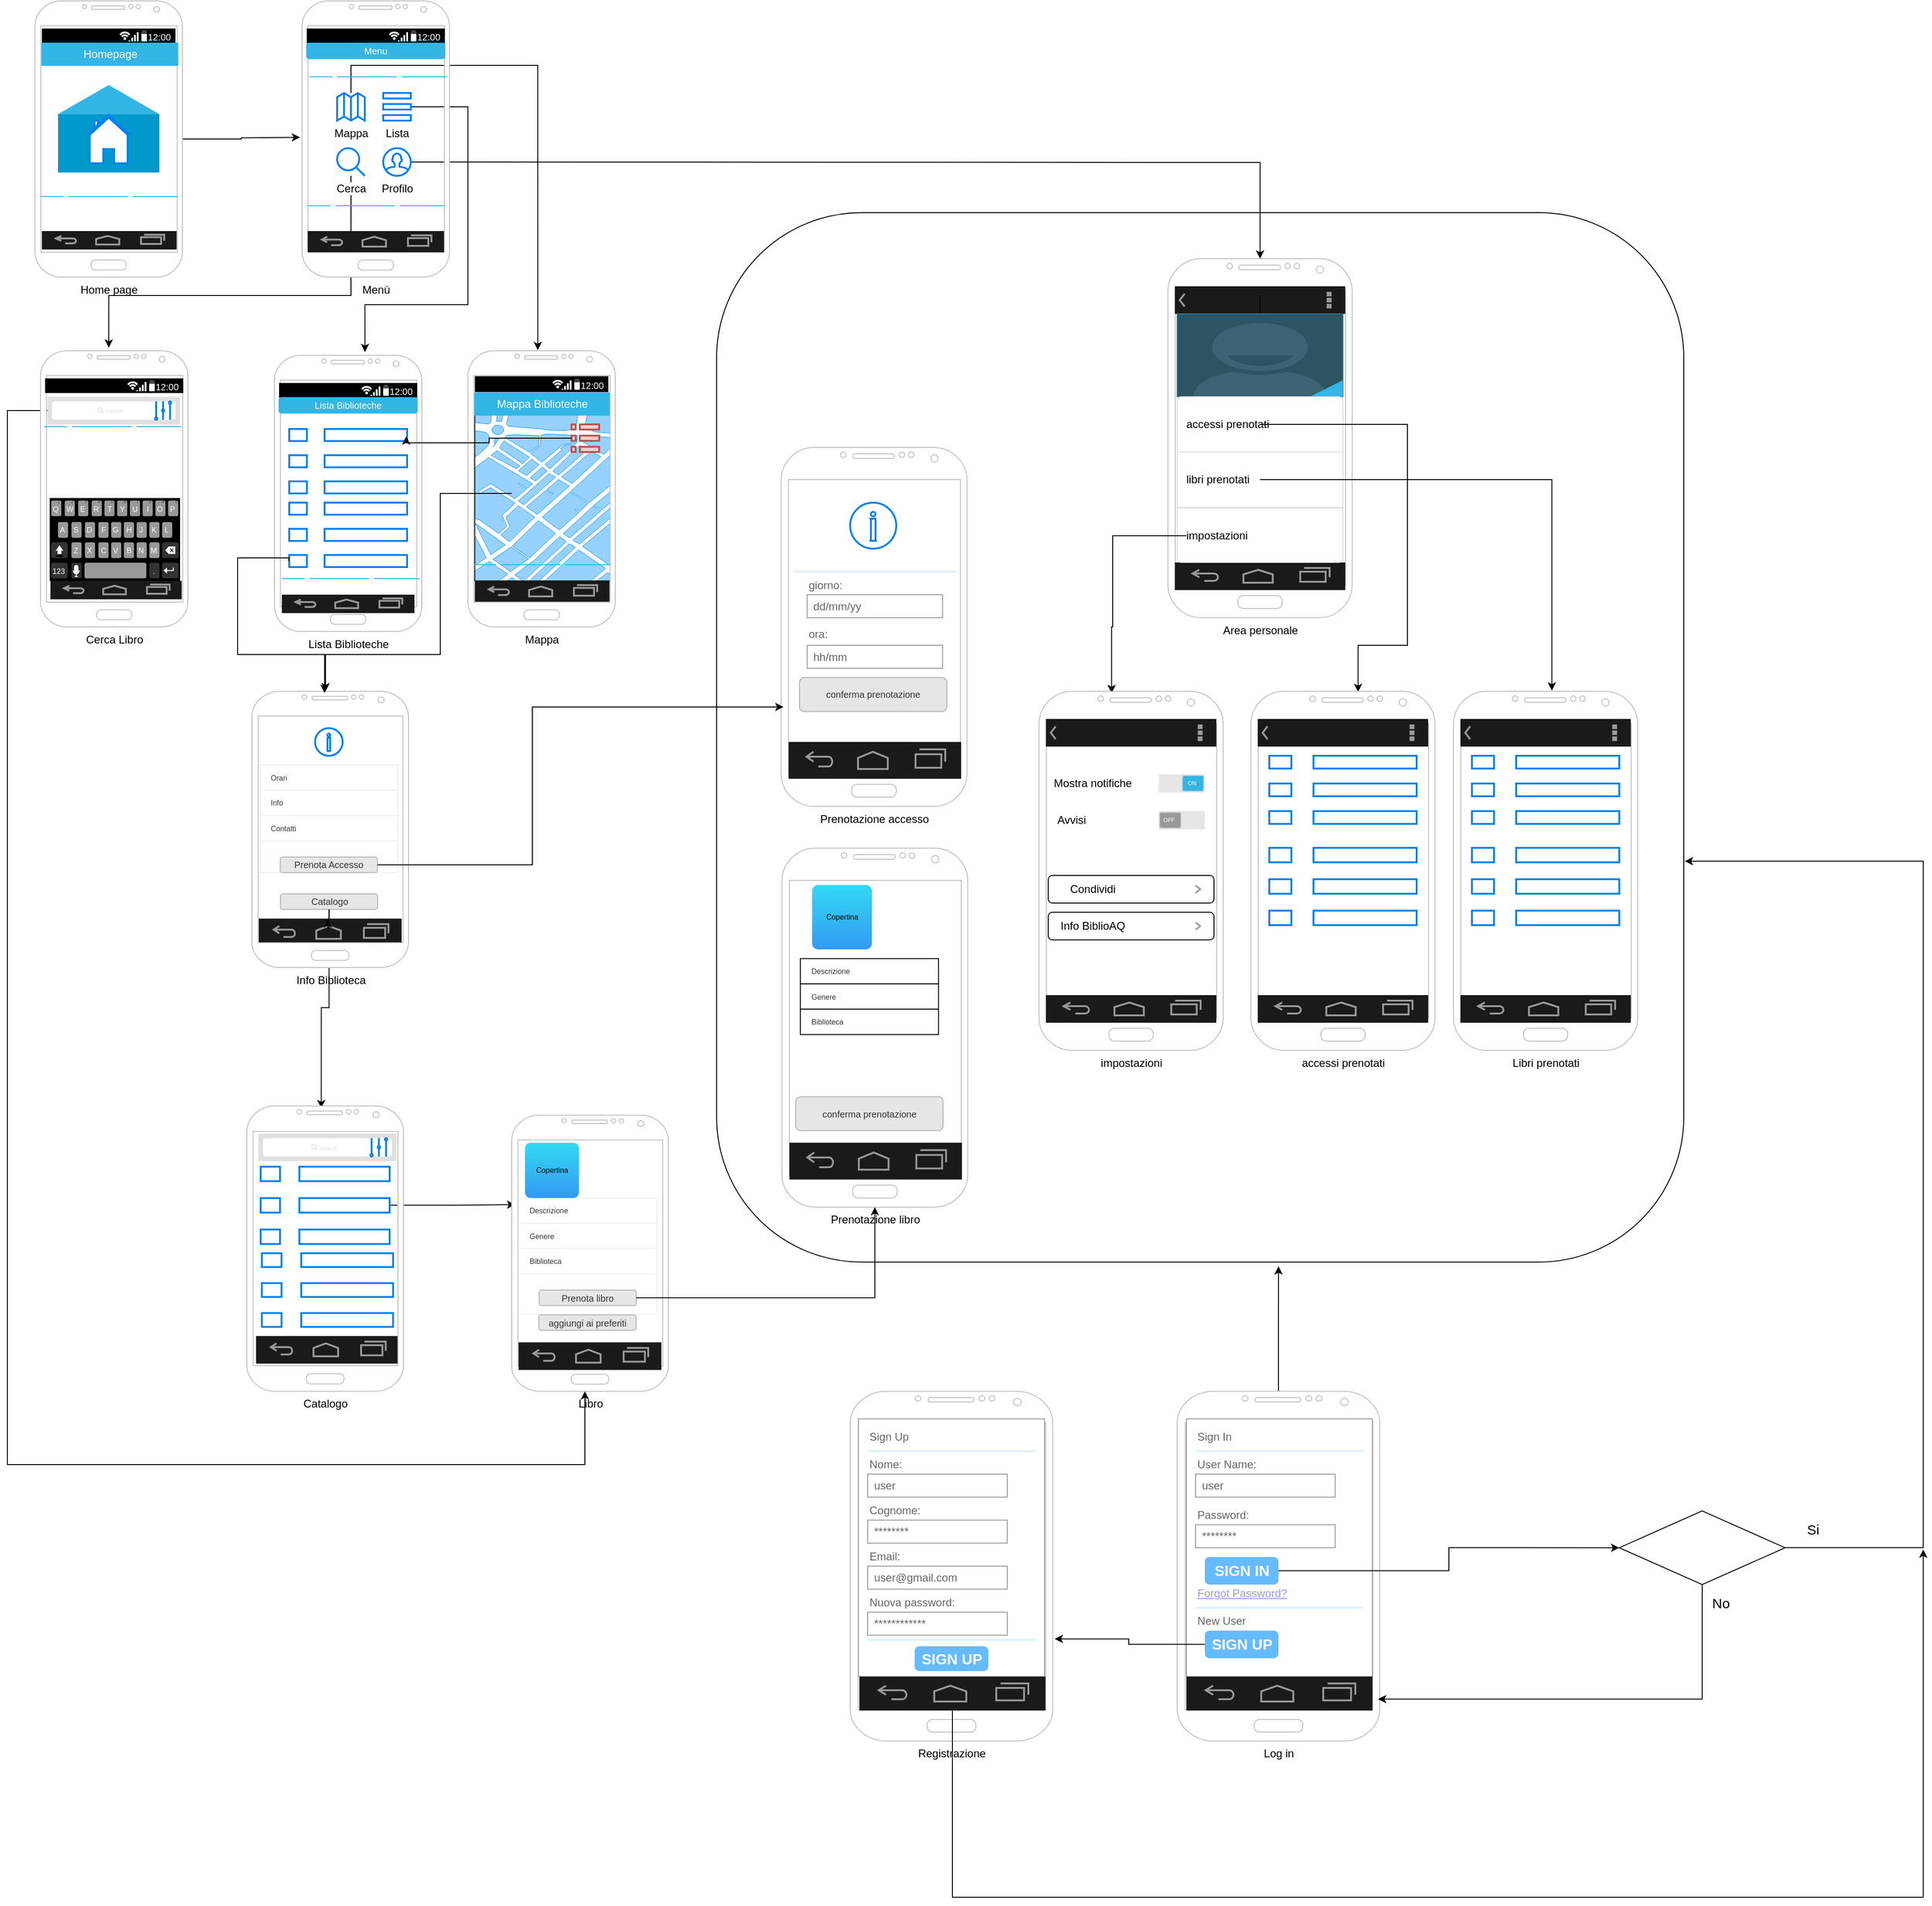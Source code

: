 <mxfile version="14.4.3" type="device"><diagram id="ijI4AhjlAo1xpwLJcFQk" name="Page-1"><mxGraphModel dx="2234" dy="1420" grid="1" gridSize="10" guides="1" tooltips="1" connect="1" arrows="1" fold="1" page="1" pageScale="1" pageWidth="827" pageHeight="1169" math="0" shadow="0"><root><mxCell id="0"/><mxCell id="1" parent="0"/><mxCell id="q-O5Uc_T0lp0ECGWSvru-438" value="Ar" style="whiteSpace=wrap;html=1;rounded=1;" parent="1" vertex="1"><mxGeometry x="840" y="400" width="1050" height="1140" as="geometry"/></mxCell><mxCell id="q-O5Uc_T0lp0ECGWSvru-278" style="edgeStyle=orthogonalEdgeStyle;rounded=0;orthogonalLoop=1;jettySize=auto;html=1;entryX=-0.014;entryY=0.494;entryDx=0;entryDy=0;entryPerimeter=0;" parent="1" source="q-O5Uc_T0lp0ECGWSvru-118" edge="1"><mxGeometry relative="1" as="geometry"><mxPoint x="387.76" y="318.2" as="targetPoint"/></mxGeometry></mxCell><mxCell id="q-O5Uc_T0lp0ECGWSvru-118" value="Home page" style="verticalLabelPosition=bottom;verticalAlign=top;html=1;shadow=0;dashed=0;strokeWidth=1;shape=mxgraph.android.phone2;strokeColor=#c0c0c0;" parent="1" vertex="1"><mxGeometry x="100" y="170" width="160" height="300" as="geometry"/></mxCell><mxCell id="q-O5Uc_T0lp0ECGWSvru-119" value="" style="strokeWidth=1;html=1;shadow=0;dashed=0;shape=mxgraph.android.statusBar;align=center;fillColor=#000000;strokeColor=#ffffff;fontColor=#ffffff;fontSize=10;" parent="1" vertex="1"><mxGeometry x="107.5" y="200" width="145" height="15.83" as="geometry"/></mxCell><mxCell id="q-O5Uc_T0lp0ECGWSvru-120" value="&lt;font style=&quot;font-size: 12px&quot;&gt;Homepage&lt;/font&gt;" style="whiteSpace=wrap;html=1;shadow=0;dashed=0;fontSize=10;align=center;fillColor=#33b5e5;strokeColor=#33B5E5;fontColor=#FFFFFF;" parent="1" vertex="1"><mxGeometry x="107.5" y="215.83" width="147.5" height="24.17" as="geometry"/></mxCell><mxCell id="q-O5Uc_T0lp0ECGWSvru-121" value="" style="verticalLabelPosition=bottom;verticalAlign=top;html=1;shadow=0;dashed=0;strokeWidth=1;shape=mxgraph.android.text_insertion_point;" parent="1" vertex="1"><mxGeometry x="125" y="261.38" width="110" height="95" as="geometry"/></mxCell><mxCell id="q-O5Uc_T0lp0ECGWSvru-122" value="" style="html=1;verticalLabelPosition=bottom;align=center;labelBackgroundColor=#ffffff;verticalAlign=top;strokeWidth=2;strokeColor=#0080F0;shadow=0;dashed=0;shape=mxgraph.ios7.icons.home;" parent="1" vertex="1"><mxGeometry x="156.5" y="293.63" width="47" height="52.75" as="geometry"/></mxCell><mxCell id="q-O5Uc_T0lp0ECGWSvru-123" value="" style="verticalLabelPosition=bottom;verticalAlign=top;html=1;shadow=0;dashed=0;strokeWidth=2;shape=mxgraph.android.navigation_bar_1;fillColor=#1A1A1A;strokeColor=#999999;" parent="1" vertex="1"><mxGeometry x="107.5" y="420" width="146.25" height="20" as="geometry"/></mxCell><mxCell id="q-O5Uc_T0lp0ECGWSvru-124" value="" style="verticalLabelPosition=bottom;verticalAlign=top;html=1;shadow=0;dashed=0;strokeWidth=1;shape=mxgraph.android.indeterminate_progress_bar;strokeColor=#33B5E5;pointerEvents=1" parent="1" vertex="1"><mxGeometry x="106" y="380" width="149" height="5" as="geometry"/></mxCell><mxCell id="q-O5Uc_T0lp0ECGWSvru-309" style="edgeStyle=orthogonalEdgeStyle;rounded=0;orthogonalLoop=1;jettySize=auto;html=1;entryX=0.474;entryY=-0.002;entryDx=0;entryDy=0;entryPerimeter=0;" parent="1" edge="1"><mxGeometry relative="1" as="geometry"><Array as="points"><mxPoint x="443" y="240"/><mxPoint x="646" y="240"/></Array><mxPoint x="443" y="270" as="sourcePoint"/><mxPoint x="645.84" y="549.4" as="targetPoint"/></mxGeometry></mxCell><mxCell id="q-O5Uc_T0lp0ECGWSvru-310" style="edgeStyle=orthogonalEdgeStyle;rounded=0;orthogonalLoop=1;jettySize=auto;html=1;entryX=0.739;entryY=0.005;entryDx=0;entryDy=0;entryPerimeter=0;" parent="1" edge="1"><mxGeometry relative="1" as="geometry"><Array as="points"><mxPoint x="570" y="285"/><mxPoint x="570" y="500"/><mxPoint x="458" y="500"/></Array><mxPoint x="508" y="285" as="sourcePoint"/><mxPoint x="458.24" y="551.5" as="targetPoint"/></mxGeometry></mxCell><mxCell id="q-O5Uc_T0lp0ECGWSvru-311" style="edgeStyle=orthogonalEdgeStyle;rounded=0;orthogonalLoop=1;jettySize=auto;html=1;entryX=0.463;entryY=-0.011;entryDx=0;entryDy=0;entryPerimeter=0;" parent="1" target="q-O5Uc_T0lp0ECGWSvru-279" edge="1"><mxGeometry relative="1" as="geometry"><Array as="points"><mxPoint x="443" y="490"/><mxPoint x="180" y="490"/></Array><mxPoint x="443" y="360" as="sourcePoint"/></mxGeometry></mxCell><mxCell id="q-O5Uc_T0lp0ECGWSvru-321" style="edgeStyle=orthogonalEdgeStyle;rounded=0;orthogonalLoop=1;jettySize=auto;html=1;" parent="1" target="q-O5Uc_T0lp0ECGWSvru-312" edge="1"><mxGeometry relative="1" as="geometry"><mxPoint x="508" y="345" as="sourcePoint"/></mxGeometry></mxCell><mxCell id="q-O5Uc_T0lp0ECGWSvru-364" style="edgeStyle=orthogonalEdgeStyle;rounded=0;orthogonalLoop=1;jettySize=auto;html=1;" parent="1" source="q-O5Uc_T0lp0ECGWSvru-285" target="q-O5Uc_T0lp0ECGWSvru-340" edge="1"><mxGeometry relative="1" as="geometry"><Array as="points"><mxPoint x="70" y="615"/><mxPoint x="70" y="1760"/><mxPoint x="697" y="1760"/></Array></mxGeometry></mxCell><mxCell id="q-O5Uc_T0lp0ECGWSvru-279" value="Cerca Libro" style="verticalLabelPosition=bottom;verticalAlign=top;html=1;shadow=0;dashed=0;strokeWidth=1;shape=mxgraph.android.phone2;strokeColor=#c0c0c0;" parent="1" vertex="1"><mxGeometry x="106" y="550" width="160" height="300" as="geometry"/></mxCell><mxCell id="q-O5Uc_T0lp0ECGWSvru-280" value="" style="strokeWidth=1;html=1;shadow=0;dashed=0;shape=mxgraph.android.statusBar;align=center;fillColor=#000000;strokeColor=#ffffff;fontColor=#ffffff;fontSize=10;" parent="1" vertex="1"><mxGeometry x="111" y="580" width="150" height="15.83" as="geometry"/></mxCell><mxCell id="q-O5Uc_T0lp0ECGWSvru-281" value="" style="verticalLabelPosition=bottom;verticalAlign=top;html=1;shadow=0;dashed=0;strokeWidth=1;shape=mxgraph.android.indeterminate_progress_bar;strokeColor=#33B5E5;pointerEvents=1;rounded=1;gradientColor=none;" parent="1" vertex="1"><mxGeometry x="110.25" y="630" width="149" height="5" as="geometry"/></mxCell><mxCell id="q-O5Uc_T0lp0ECGWSvru-282" value="" style="verticalLabelPosition=bottom;verticalAlign=top;html=1;shadow=0;dashed=0;strokeWidth=1;shape=mxgraph.android.keyboard;" parent="1" vertex="1"><mxGeometry x="116" y="710" width="141.5" height="90" as="geometry"/></mxCell><mxCell id="q-O5Uc_T0lp0ECGWSvru-283" value="" style="shape=rect;fillColor=#e0e0e0;strokeColor=none;" parent="1" vertex="1"><mxGeometry x="113.5" y="600" width="144" height="30" as="geometry"/></mxCell><mxCell id="q-O5Uc_T0lp0ECGWSvru-284" value="" style="html=1;strokeWidth=1;shadow=0;dashed=0;shape=mxgraph.ios7ui.marginRect;rx=3;ry=3;rectMargin=5;strokeColor=none;" parent="q-O5Uc_T0lp0ECGWSvru-283" vertex="1"><mxGeometry width="144" height="30" as="geometry"/></mxCell><mxCell id="q-O5Uc_T0lp0ECGWSvru-285" value="Search" style="shape=mxgraph.ios7.icons.looking_glass;strokeColor=#e0e0e0;fillColor=none;fontColor=#e0e0e0;labelPosition=right;verticalLabelPosition=middle;align=left;verticalAlign=middle;fontSize=6;fontStyle=0;spacingTop=2;" parent="q-O5Uc_T0lp0ECGWSvru-283" vertex="1"><mxGeometry x="0.5" y="0.5" width="6" height="6" relative="1" as="geometry"><mxPoint x="-17" y="-3" as="offset"/></mxGeometry></mxCell><mxCell id="q-O5Uc_T0lp0ECGWSvru-286" value="" style="html=1;verticalLabelPosition=bottom;align=center;labelBackgroundColor=#ffffff;verticalAlign=top;strokeWidth=2;strokeColor=#0080F0;shadow=0;dashed=0;shape=mxgraph.ios7.icons.volume;pointerEvents=1" parent="q-O5Uc_T0lp0ECGWSvru-283" vertex="1"><mxGeometry x="116.78" y="5" width="17.561" height="20" as="geometry"/></mxCell><mxCell id="q-O5Uc_T0lp0ECGWSvru-287" value="" style="verticalLabelPosition=bottom;verticalAlign=top;html=1;shadow=0;dashed=0;strokeWidth=2;shape=mxgraph.android.navigation_bar_1;fillColor=#1A1A1A;strokeColor=#999999;" parent="1" vertex="1"><mxGeometry x="116.75" y="800" width="142.5" height="20" as="geometry"/></mxCell><mxCell id="q-O5Uc_T0lp0ECGWSvru-312" value="Area personale" style="verticalLabelPosition=bottom;verticalAlign=top;html=1;shadow=0;dashed=0;strokeWidth=1;shape=mxgraph.android.phone2;strokeColor=#c0c0c0;" parent="1" vertex="1"><mxGeometry x="1330" y="450" width="200" height="390" as="geometry"/></mxCell><mxCell id="q-O5Uc_T0lp0ECGWSvru-313" value="" style="verticalLabelPosition=bottom;verticalAlign=top;html=1;shadow=0;dashed=0;strokeWidth=2;shape=mxgraph.android.navigation_bar_1;fillColor=#1A1A1A;strokeColor=#999999;" parent="1" vertex="1"><mxGeometry x="1337.5" y="780" width="185" height="30" as="geometry"/></mxCell><mxCell id="q-O5Uc_T0lp0ECGWSvru-314" value="" style="strokeWidth=1;html=1;shadow=0;dashed=0;shape=mxgraph.android.action_bar;fillColor=#1A1A1A;strokeColor=#c0c0c0;strokeWidth=2;fontColor=#FFFFFF;" parent="1" vertex="1"><mxGeometry x="1337.5" y="480" width="185" height="30" as="geometry"/></mxCell><mxCell id="q-O5Uc_T0lp0ECGWSvru-315" value="" style="edgeStyle=orthogonalEdgeStyle;rounded=0;orthogonalLoop=1;jettySize=auto;html=1;" parent="1" source="q-O5Uc_T0lp0ECGWSvru-316" target="q-O5Uc_T0lp0ECGWSvru-314" edge="1"><mxGeometry relative="1" as="geometry"/></mxCell><mxCell id="q-O5Uc_T0lp0ECGWSvru-316" value="" style="verticalLabelPosition=bottom;verticalAlign=top;html=1;shadow=0;dashed=0;strokeWidth=1;shape=mxgraph.android.contact_badge_focused;" parent="1" vertex="1"><mxGeometry x="1340" y="510" width="180" height="90" as="geometry"/></mxCell><mxCell id="q-O5Uc_T0lp0ECGWSvru-317" value="" style="html=1;shadow=0;dashed=0;shape=mxgraph.bootstrap.rrect;rSize=5;strokeColor=#DFDFDF;html=1;whiteSpace=wrap;fillColor=#FFFFFF;fontColor=#000000;" parent="1" vertex="1"><mxGeometry x="1340" y="600" width="180" height="180" as="geometry"/></mxCell><mxCell id="q-O5Uc_T0lp0ECGWSvru-318" value="accessi prenotati" style="strokeColor=inherit;fillColor=inherit;gradientColor=inherit;fontColor=inherit;html=1;shadow=0;dashed=0;shape=mxgraph.bootstrap.topButton;rSize=5;perimeter=none;whiteSpace=wrap;resizeWidth=1;align=left;spacing=10;" parent="q-O5Uc_T0lp0ECGWSvru-317" vertex="1"><mxGeometry width="180" height="60" relative="1" as="geometry"/></mxCell><mxCell id="q-O5Uc_T0lp0ECGWSvru-319" value="libri prenotati" style="strokeColor=inherit;fillColor=inherit;gradientColor=inherit;fontColor=inherit;html=1;shadow=0;dashed=0;perimeter=none;whiteSpace=wrap;resizeWidth=1;align=left;spacing=10;" parent="q-O5Uc_T0lp0ECGWSvru-317" vertex="1"><mxGeometry width="180" height="60" relative="1" as="geometry"><mxPoint y="60" as="offset"/></mxGeometry></mxCell><mxCell id="q-O5Uc_T0lp0ECGWSvru-320" value="impostazioni" style="strokeColor=inherit;fillColor=inherit;gradientColor=inherit;fontColor=inherit;html=1;shadow=0;dashed=0;shape=mxgraph.bootstrap.bottomButton;rSize=5;perimeter=none;whiteSpace=wrap;resizeWidth=1;resizeHeight=0;align=left;spacing=10;" parent="q-O5Uc_T0lp0ECGWSvru-317" vertex="1"><mxGeometry y="1" width="180" height="59" relative="1" as="geometry"><mxPoint y="-59" as="offset"/></mxGeometry></mxCell><mxCell id="q-O5Uc_T0lp0ECGWSvru-440" style="edgeStyle=orthogonalEdgeStyle;rounded=0;orthogonalLoop=1;jettySize=auto;html=1;entryX=0.582;entryY=0.002;entryDx=0;entryDy=0;entryPerimeter=0;" parent="q-O5Uc_T0lp0ECGWSvru-317" source="q-O5Uc_T0lp0ECGWSvru-318" target="q-O5Uc_T0lp0ECGWSvru-375" edge="1"><mxGeometry relative="1" as="geometry"><Array as="points"><mxPoint x="250" y="30"/><mxPoint x="250" y="270"/><mxPoint x="196" y="270"/></Array></mxGeometry></mxCell><mxCell id="q-O5Uc_T0lp0ECGWSvru-441" style="edgeStyle=orthogonalEdgeStyle;rounded=0;orthogonalLoop=1;jettySize=auto;html=1;entryX=0.534;entryY=-0.002;entryDx=0;entryDy=0;entryPerimeter=0;" parent="q-O5Uc_T0lp0ECGWSvru-317" source="q-O5Uc_T0lp0ECGWSvru-319" target="q-O5Uc_T0lp0ECGWSvru-370" edge="1"><mxGeometry relative="1" as="geometry"/></mxCell><mxCell id="q-O5Uc_T0lp0ECGWSvru-444" style="edgeStyle=orthogonalEdgeStyle;rounded=0;orthogonalLoop=1;jettySize=auto;html=1;entryX=0.394;entryY=0.005;entryDx=0;entryDy=0;entryPerimeter=0;" parent="q-O5Uc_T0lp0ECGWSvru-317" target="q-O5Uc_T0lp0ECGWSvru-426" edge="1"><mxGeometry relative="1" as="geometry"><mxPoint x="10" y="151" as="sourcePoint"/><Array as="points"><mxPoint x="-70" y="151"/><mxPoint x="-70" y="250"/></Array></mxGeometry></mxCell><mxCell id="q-O5Uc_T0lp0ECGWSvru-322" value="" style="html=1;verticalLabelPosition=bottom;align=center;labelBackgroundColor=#ffffff;verticalAlign=top;strokeWidth=2;strokeColor=#0080F0;shadow=0;dashed=0;shape=mxgraph.ios7.icons.info;" parent="1" vertex="1"><mxGeometry x="404" y="960" width="30" height="30" as="geometry"/></mxCell><mxCell id="q-O5Uc_T0lp0ECGWSvru-362" style="edgeStyle=orthogonalEdgeStyle;rounded=0;orthogonalLoop=1;jettySize=auto;html=1;entryX=0.475;entryY=0.008;entryDx=0;entryDy=0;entryPerimeter=0;" parent="1" source="q-O5Uc_T0lp0ECGWSvru-323" target="q-O5Uc_T0lp0ECGWSvru-339" edge="1"><mxGeometry relative="1" as="geometry"/></mxCell><mxCell id="q-O5Uc_T0lp0ECGWSvru-323" value="Catalogo" style="rounded=1;html=1;shadow=0;dashed=0;whiteSpace=wrap;fontSize=10;fillColor=#E6E6E6;align=center;strokeColor=#B3B3B3;fontColor=#333333;" parent="1" vertex="1"><mxGeometry x="366.5" y="1140" width="105.5" height="16.88" as="geometry"/></mxCell><mxCell id="q-O5Uc_T0lp0ECGWSvru-324" value="" style="strokeWidth=1;html=1;shadow=0;dashed=0;shape=mxgraph.android.rrect;rSize=0;strokeColor=#eeeeee;fillColor=#ffffff;gradientColor=none;" parent="1" vertex="1"><mxGeometry x="344" y="1000" width="150" height="116.88" as="geometry"/></mxCell><mxCell id="q-O5Uc_T0lp0ECGWSvru-325" value="Orari" style="strokeColor=inherit;fillColor=inherit;gradientColor=inherit;strokeWidth=1;html=1;shadow=0;dashed=0;shape=mxgraph.android.rrect;rSize=0;align=left;spacingLeft=10;fontSize=8;fontColor=#333333;" parent="q-O5Uc_T0lp0ECGWSvru-324" vertex="1"><mxGeometry width="150" height="27.5" as="geometry"/></mxCell><mxCell id="q-O5Uc_T0lp0ECGWSvru-326" value="Info" style="strokeColor=inherit;fillColor=inherit;gradientColor=inherit;strokeWidth=1;html=1;shadow=0;dashed=0;shape=mxgraph.android.rrect;rSize=0;align=left;spacingLeft=10;fontSize=8;fontColor=#333333;" parent="q-O5Uc_T0lp0ECGWSvru-324" vertex="1"><mxGeometry y="27.5" width="150" height="27.5" as="geometry"/></mxCell><mxCell id="q-O5Uc_T0lp0ECGWSvru-327" value="Contatti" style="strokeColor=inherit;fillColor=inherit;gradientColor=inherit;strokeWidth=1;html=1;shadow=0;dashed=0;shape=mxgraph.android.rrect;rSize=0;align=left;spacingLeft=10;fontSize=8;fontColor=#333333;" parent="q-O5Uc_T0lp0ECGWSvru-324" vertex="1"><mxGeometry y="55.0" width="150" height="27.5" as="geometry"/></mxCell><mxCell id="q-O5Uc_T0lp0ECGWSvru-328" value="Prenota Accesso" style="rounded=1;html=1;shadow=0;dashed=0;whiteSpace=wrap;fontSize=10;fillColor=#E6E6E6;align=center;strokeColor=#B3B3B3;fontColor=#333333;" parent="q-O5Uc_T0lp0ECGWSvru-324" vertex="1"><mxGeometry x="22.25" y="100" width="105.5" height="16.88" as="geometry"/></mxCell><mxCell id="q-O5Uc_T0lp0ECGWSvru-329" value="" style="verticalLabelPosition=bottom;verticalAlign=top;html=1;shadow=0;dashed=0;strokeWidth=2;shape=mxgraph.android.navigation_bar_1;fillColor=#1A1A1A;strokeColor=#999999;" parent="1" vertex="1"><mxGeometry x="343" y="1166.88" width="155" height="30" as="geometry"/></mxCell><mxCell id="q-O5Uc_T0lp0ECGWSvru-330" style="edgeStyle=orthogonalEdgeStyle;rounded=0;orthogonalLoop=1;jettySize=auto;html=1;entryX=0.483;entryY=0.025;entryDx=0;entryDy=0;entryPerimeter=0;" parent="1" source="q-O5Uc_T0lp0ECGWSvru-323" target="q-O5Uc_T0lp0ECGWSvru-329" edge="1"><mxGeometry relative="1" as="geometry"><mxPoint x="420.5" y="1166.88" as="sourcePoint"/><mxPoint x="417.61" y="1307.5" as="targetPoint"/></mxGeometry></mxCell><mxCell id="q-O5Uc_T0lp0ECGWSvru-331" value="Info Biblioteca" style="verticalLabelPosition=bottom;verticalAlign=top;html=1;shadow=0;dashed=0;strokeWidth=1;shape=mxgraph.android.phone2;strokeColor=#c0c0c0;" parent="1" vertex="1"><mxGeometry x="335.5" y="920" width="170" height="300" as="geometry"/></mxCell><mxCell id="q-O5Uc_T0lp0ECGWSvru-332" value="" style="verticalLabelPosition=bottom;verticalAlign=top;html=1;shadow=0;dashed=0;strokeWidth=2;shape=mxgraph.android.navigation_bar_1;fillColor=#1A1A1A;strokeColor=#999999;" parent="1" vertex="1"><mxGeometry x="340" y="1620.32" width="155" height="30" as="geometry"/></mxCell><mxCell id="q-O5Uc_T0lp0ECGWSvru-363" style="edgeStyle=orthogonalEdgeStyle;rounded=0;orthogonalLoop=1;jettySize=auto;html=1;entryX=0.023;entryY=0.324;entryDx=0;entryDy=0;entryPerimeter=0;" parent="1" source="q-O5Uc_T0lp0ECGWSvru-333" target="q-O5Uc_T0lp0ECGWSvru-340" edge="1"><mxGeometry relative="1" as="geometry"/></mxCell><mxCell id="q-O5Uc_T0lp0ECGWSvru-333" value="" style="html=1;verticalLabelPosition=bottom;align=center;labelBackgroundColor=#ffffff;verticalAlign=top;strokeWidth=2;strokeColor=#0080F0;shadow=0;dashed=0;shape=mxgraph.ios7.icons.preferences;pointerEvents=1" parent="1" vertex="1"><mxGeometry x="345" y="1436.32" width="140" height="84" as="geometry"/></mxCell><mxCell id="q-O5Uc_T0lp0ECGWSvru-334" value="" style="html=1;verticalLabelPosition=bottom;align=center;labelBackgroundColor=#ffffff;verticalAlign=top;strokeWidth=2;strokeColor=#0080F0;shadow=0;dashed=0;shape=mxgraph.ios7.icons.preferences;pointerEvents=1" parent="1" vertex="1"><mxGeometry x="346.25" y="1530.32" width="142.5" height="80" as="geometry"/></mxCell><mxCell id="q-O5Uc_T0lp0ECGWSvru-335" value="" style="shape=rect;fillColor=#e0e0e0;strokeColor=none;" parent="1" vertex="1"><mxGeometry x="342.5" y="1400.32" width="150" height="30" as="geometry"/></mxCell><mxCell id="q-O5Uc_T0lp0ECGWSvru-336" value="" style="html=1;strokeWidth=1;shadow=0;dashed=0;shape=mxgraph.ios7ui.marginRect;rx=3;ry=3;rectMargin=5;strokeColor=none;" parent="q-O5Uc_T0lp0ECGWSvru-335" vertex="1"><mxGeometry width="150" height="30" as="geometry"/></mxCell><mxCell id="q-O5Uc_T0lp0ECGWSvru-337" value="Search" style="shape=mxgraph.ios7.icons.looking_glass;strokeColor=#e0e0e0;fillColor=none;fontColor=#e0e0e0;labelPosition=right;verticalLabelPosition=middle;align=left;verticalAlign=middle;fontSize=6;fontStyle=0;spacingTop=2;" parent="q-O5Uc_T0lp0ECGWSvru-335" vertex="1"><mxGeometry x="0.5" y="0.5" width="6" height="6" relative="1" as="geometry"><mxPoint x="-17" y="-3" as="offset"/></mxGeometry></mxCell><mxCell id="q-O5Uc_T0lp0ECGWSvru-338" value="" style="html=1;verticalLabelPosition=bottom;align=center;labelBackgroundColor=#ffffff;verticalAlign=top;strokeWidth=2;strokeColor=#0080F0;shadow=0;dashed=0;shape=mxgraph.ios7.icons.volume;pointerEvents=1" parent="q-O5Uc_T0lp0ECGWSvru-335" vertex="1"><mxGeometry x="121.646" y="5" width="18.293" height="20" as="geometry"/></mxCell><mxCell id="q-O5Uc_T0lp0ECGWSvru-339" value="Catalogo" style="verticalLabelPosition=bottom;verticalAlign=top;html=1;shadow=0;dashed=0;strokeWidth=1;shape=mxgraph.android.phone2;strokeColor=#c0c0c0;" parent="1" vertex="1"><mxGeometry x="330" y="1370.32" width="170" height="310" as="geometry"/></mxCell><mxCell id="q-O5Uc_T0lp0ECGWSvru-340" value="Libro" style="verticalLabelPosition=bottom;verticalAlign=top;html=1;shadow=0;dashed=0;strokeWidth=1;shape=mxgraph.android.phone2;strokeColor=#c0c0c0;" parent="1" vertex="1"><mxGeometry x="617.5" y="1380.32" width="170" height="300" as="geometry"/></mxCell><mxCell id="q-O5Uc_T0lp0ECGWSvru-341" value="" style="strokeWidth=1;html=1;shadow=0;dashed=0;shape=mxgraph.android.rrect;rSize=0;strokeColor=#eeeeee;fillColor=#ffffff;gradientColor=none;" parent="1" vertex="1"><mxGeometry x="625" y="1480.32" width="150" height="116.88" as="geometry"/></mxCell><mxCell id="q-O5Uc_T0lp0ECGWSvru-342" value="Descrizione" style="strokeColor=inherit;fillColor=inherit;gradientColor=inherit;strokeWidth=1;html=1;shadow=0;dashed=0;shape=mxgraph.android.rrect;rSize=0;align=left;spacingLeft=10;fontSize=8;fontColor=#333333;" parent="q-O5Uc_T0lp0ECGWSvru-341" vertex="1"><mxGeometry y="-10" width="150" height="27.5" as="geometry"/></mxCell><mxCell id="q-O5Uc_T0lp0ECGWSvru-343" value="Genere" style="strokeColor=inherit;fillColor=inherit;gradientColor=inherit;strokeWidth=1;html=1;shadow=0;dashed=0;shape=mxgraph.android.rrect;rSize=0;align=left;spacingLeft=10;fontSize=8;fontColor=#333333;" parent="q-O5Uc_T0lp0ECGWSvru-341" vertex="1"><mxGeometry y="17.5" width="150" height="27.5" as="geometry"/></mxCell><mxCell id="q-O5Uc_T0lp0ECGWSvru-344" value="Biblioteca" style="strokeColor=inherit;fillColor=inherit;gradientColor=inherit;strokeWidth=1;html=1;shadow=0;dashed=0;shape=mxgraph.android.rrect;rSize=0;align=left;spacingLeft=10;fontSize=8;fontColor=#333333;" parent="q-O5Uc_T0lp0ECGWSvru-341" vertex="1"><mxGeometry y="45.0" width="150" height="27.5" as="geometry"/></mxCell><mxCell id="q-O5Uc_T0lp0ECGWSvru-345" value="Prenota libro" style="rounded=1;html=1;shadow=0;dashed=0;whiteSpace=wrap;fontSize=10;fillColor=#E6E6E6;align=center;strokeColor=#B3B3B3;fontColor=#333333;" parent="q-O5Uc_T0lp0ECGWSvru-341" vertex="1"><mxGeometry x="22.25" y="90" width="105.5" height="16.88" as="geometry"/></mxCell><mxCell id="q-O5Uc_T0lp0ECGWSvru-346" value="" style="verticalLabelPosition=bottom;verticalAlign=top;html=1;shadow=0;dashed=0;strokeWidth=2;shape=mxgraph.android.navigation_bar_1;fillColor=#1A1A1A;strokeColor=#999999;" parent="1" vertex="1"><mxGeometry x="625" y="1627.2" width="155" height="30" as="geometry"/></mxCell><mxCell id="q-O5Uc_T0lp0ECGWSvru-347" value="Copertina" style="html=1;strokeWidth=1;shadow=0;dashed=0;shape=mxgraph.ios7ui.icon;fontSize=8;buttonText=;whiteSpace=wrap;align=center;opacity=80;" parent="1" vertex="1"><mxGeometry x="632" y="1410.32" width="58.5" height="60" as="geometry"/></mxCell><mxCell id="q-O5Uc_T0lp0ECGWSvru-348" value="aggiungi ai preferiti" style="rounded=1;html=1;shadow=0;dashed=0;whiteSpace=wrap;fontSize=10;fillColor=#E6E6E6;align=center;strokeColor=#B3B3B3;fontColor=#333333;" parent="1" vertex="1"><mxGeometry x="647" y="1597.2" width="105.5" height="16.88" as="geometry"/></mxCell><mxCell id="q-O5Uc_T0lp0ECGWSvru-370" value="Libri prenotati" style="verticalLabelPosition=bottom;verticalAlign=top;html=1;shadow=0;dashed=0;strokeWidth=1;shape=mxgraph.android.phone2;strokeColor=#c0c0c0;" parent="1" vertex="1"><mxGeometry x="1640" y="920" width="200" height="390" as="geometry"/></mxCell><mxCell id="q-O5Uc_T0lp0ECGWSvru-371" value="" style="verticalLabelPosition=bottom;verticalAlign=top;html=1;shadow=0;dashed=0;strokeWidth=2;shape=mxgraph.android.navigation_bar_1;fillColor=#1A1A1A;strokeColor=#999999;" parent="1" vertex="1"><mxGeometry x="1647.5" y="1250" width="185" height="30" as="geometry"/></mxCell><mxCell id="q-O5Uc_T0lp0ECGWSvru-372" value="" style="strokeWidth=1;html=1;shadow=0;dashed=0;shape=mxgraph.android.action_bar;fillColor=#1A1A1A;strokeColor=#c0c0c0;strokeWidth=2;fontColor=#FFFFFF;" parent="1" vertex="1"><mxGeometry x="1647.5" y="950" width="185" height="30" as="geometry"/></mxCell><mxCell id="q-O5Uc_T0lp0ECGWSvru-373" value="" style="html=1;verticalLabelPosition=bottom;align=center;labelBackgroundColor=#ffffff;verticalAlign=top;strokeWidth=2;strokeColor=#0080F0;shadow=0;dashed=0;shape=mxgraph.ios7.icons.preferences;pointerEvents=1" parent="1" vertex="1"><mxGeometry x="1660" y="990.0" width="160" height="74" as="geometry"/></mxCell><mxCell id="q-O5Uc_T0lp0ECGWSvru-374" value="" style="html=1;verticalLabelPosition=bottom;align=center;labelBackgroundColor=#ffffff;verticalAlign=top;strokeWidth=2;strokeColor=#0080F0;shadow=0;dashed=0;shape=mxgraph.ios7.icons.preferences;pointerEvents=1" parent="1" vertex="1"><mxGeometry x="1660" y="1090" width="160" height="84" as="geometry"/></mxCell><mxCell id="q-O5Uc_T0lp0ECGWSvru-375" value="accessi prenotati" style="verticalLabelPosition=bottom;verticalAlign=top;html=1;shadow=0;dashed=0;strokeWidth=1;shape=mxgraph.android.phone2;strokeColor=#c0c0c0;" parent="1" vertex="1"><mxGeometry x="1420" y="920" width="200" height="390" as="geometry"/></mxCell><mxCell id="q-O5Uc_T0lp0ECGWSvru-376" value="" style="verticalLabelPosition=bottom;verticalAlign=top;html=1;shadow=0;dashed=0;strokeWidth=2;shape=mxgraph.android.navigation_bar_1;fillColor=#1A1A1A;strokeColor=#999999;" parent="1" vertex="1"><mxGeometry x="1427.5" y="1250" width="185" height="30" as="geometry"/></mxCell><mxCell id="q-O5Uc_T0lp0ECGWSvru-377" value="" style="strokeWidth=1;html=1;shadow=0;dashed=0;shape=mxgraph.android.action_bar;fillColor=#1A1A1A;strokeColor=#c0c0c0;strokeWidth=2;fontColor=#FFFFFF;" parent="1" vertex="1"><mxGeometry x="1427.5" y="950" width="185" height="30" as="geometry"/></mxCell><mxCell id="q-O5Uc_T0lp0ECGWSvru-378" value="" style="html=1;verticalLabelPosition=bottom;align=center;labelBackgroundColor=#ffffff;verticalAlign=top;strokeWidth=2;strokeColor=#0080F0;shadow=0;dashed=0;shape=mxgraph.ios7.icons.preferences;pointerEvents=1" parent="1" vertex="1"><mxGeometry x="1440" y="990" width="160" height="74" as="geometry"/></mxCell><mxCell id="q-O5Uc_T0lp0ECGWSvru-379" value="" style="html=1;verticalLabelPosition=bottom;align=center;labelBackgroundColor=#ffffff;verticalAlign=top;strokeWidth=2;strokeColor=#0080F0;shadow=0;dashed=0;shape=mxgraph.ios7.icons.preferences;pointerEvents=1" parent="1" vertex="1"><mxGeometry x="1440" y="1090" width="160" height="84" as="geometry"/></mxCell><mxCell id="q-O5Uc_T0lp0ECGWSvru-448" style="edgeStyle=orthogonalEdgeStyle;rounded=0;orthogonalLoop=1;jettySize=auto;html=1;entryX=0.581;entryY=1.004;entryDx=0;entryDy=0;entryPerimeter=0;" parent="1" source="q-O5Uc_T0lp0ECGWSvru-380" target="q-O5Uc_T0lp0ECGWSvru-438" edge="1"><mxGeometry relative="1" as="geometry"/></mxCell><object label="Log in" placeholders="1" id="q-O5Uc_T0lp0ECGWSvru-380"><mxCell style="verticalLabelPosition=bottom;verticalAlign=top;html=1;shadow=0;dashed=0;strokeWidth=1;shape=mxgraph.android.phone2;strokeColor=#c0c0c0;" parent="1" vertex="1"><mxGeometry x="1340" y="1680.32" width="220" height="380" as="geometry"/></mxCell></object><mxCell id="q-O5Uc_T0lp0ECGWSvru-381" value="" style="strokeWidth=1;shadow=0;dashed=0;align=center;html=1;shape=mxgraph.mockup.forms.rrect;rSize=0;strokeColor=#999999;fillColor=#ffffff;" parent="1" vertex="1"><mxGeometry x="1350" y="1710.32" width="202" height="280" as="geometry"/></mxCell><mxCell id="q-O5Uc_T0lp0ECGWSvru-382" value="Sign In" style="strokeWidth=1;shadow=0;dashed=0;align=center;html=1;shape=mxgraph.mockup.forms.anchor;fontSize=12;fontColor=#666666;align=left;resizeWidth=1;spacingLeft=0;" parent="q-O5Uc_T0lp0ECGWSvru-381" vertex="1"><mxGeometry width="101.0" height="20" relative="1" as="geometry"><mxPoint x="10" y="10" as="offset"/></mxGeometry></mxCell><mxCell id="q-O5Uc_T0lp0ECGWSvru-383" value="" style="shape=line;strokeColor=#ddeeff;strokeWidth=2;html=1;resizeWidth=1;" parent="q-O5Uc_T0lp0ECGWSvru-381" vertex="1"><mxGeometry width="181.8" height="10" relative="1" as="geometry"><mxPoint x="10" y="30" as="offset"/></mxGeometry></mxCell><mxCell id="q-O5Uc_T0lp0ECGWSvru-384" value="User Name:" style="strokeWidth=1;shadow=0;dashed=0;align=center;html=1;shape=mxgraph.mockup.forms.anchor;fontSize=12;fontColor=#666666;align=left;resizeWidth=1;spacingLeft=0;" parent="q-O5Uc_T0lp0ECGWSvru-381" vertex="1"><mxGeometry width="101.0" height="20" relative="1" as="geometry"><mxPoint x="10" y="40" as="offset"/></mxGeometry></mxCell><mxCell id="q-O5Uc_T0lp0ECGWSvru-385" value="user" style="strokeWidth=1;shadow=0;dashed=0;align=center;html=1;shape=mxgraph.mockup.forms.rrect;rSize=0;strokeColor=#999999;fontColor=#666666;align=left;spacingLeft=5;resizeWidth=1;" parent="q-O5Uc_T0lp0ECGWSvru-381" vertex="1"><mxGeometry width="151.5" height="25" relative="1" as="geometry"><mxPoint x="10" y="60" as="offset"/></mxGeometry></mxCell><mxCell id="q-O5Uc_T0lp0ECGWSvru-386" value="Password:" style="strokeWidth=1;shadow=0;dashed=0;align=center;html=1;shape=mxgraph.mockup.forms.anchor;fontSize=12;fontColor=#666666;align=left;resizeWidth=1;spacingLeft=0;" parent="q-O5Uc_T0lp0ECGWSvru-381" vertex="1"><mxGeometry width="101.0" height="20" relative="1" as="geometry"><mxPoint x="10" y="95" as="offset"/></mxGeometry></mxCell><mxCell id="q-O5Uc_T0lp0ECGWSvru-387" value="********" style="strokeWidth=1;shadow=0;dashed=0;align=center;html=1;shape=mxgraph.mockup.forms.rrect;rSize=0;strokeColor=#999999;fontColor=#666666;align=left;spacingLeft=5;resizeWidth=1;" parent="q-O5Uc_T0lp0ECGWSvru-381" vertex="1"><mxGeometry width="151.5" height="25" relative="1" as="geometry"><mxPoint x="10" y="115" as="offset"/></mxGeometry></mxCell><mxCell id="q-O5Uc_T0lp0ECGWSvru-388" value="SIGN IN" style="strokeWidth=1;shadow=0;dashed=0;align=center;html=1;shape=mxgraph.mockup.forms.rrect;rSize=5;strokeColor=none;fontColor=#ffffff;fillColor=#66bbff;fontSize=16;fontStyle=1;" parent="q-O5Uc_T0lp0ECGWSvru-381" vertex="1"><mxGeometry y="1" width="80" height="30" relative="1" as="geometry"><mxPoint x="20" y="-130" as="offset"/></mxGeometry></mxCell><mxCell id="q-O5Uc_T0lp0ECGWSvru-389" value="Forgot Password?" style="strokeWidth=1;shadow=0;dashed=0;align=center;html=1;shape=mxgraph.mockup.forms.anchor;fontSize=12;fontColor=#9999ff;align=left;spacingLeft=0;fontStyle=4;resizeWidth=1;" parent="q-O5Uc_T0lp0ECGWSvru-381" vertex="1"><mxGeometry y="1" width="151.5" height="20" relative="1" as="geometry"><mxPoint x="10" y="-100" as="offset"/></mxGeometry></mxCell><mxCell id="q-O5Uc_T0lp0ECGWSvru-390" value="" style="shape=line;strokeColor=#ddeeff;strokeWidth=2;html=1;resizeWidth=1;" parent="q-O5Uc_T0lp0ECGWSvru-381" vertex="1"><mxGeometry y="1" width="181.8" height="10" relative="1" as="geometry"><mxPoint x="10.1" y="-80" as="offset"/></mxGeometry></mxCell><mxCell id="q-O5Uc_T0lp0ECGWSvru-391" value="New User" style="strokeWidth=1;shadow=0;dashed=0;align=center;html=1;shape=mxgraph.mockup.forms.anchor;fontSize=12;fontColor=#666666;align=left;spacingLeft=0;resizeWidth=1;" parent="q-O5Uc_T0lp0ECGWSvru-381" vertex="1"><mxGeometry y="1" width="151.5" height="20" relative="1" as="geometry"><mxPoint x="10" y="-70" as="offset"/></mxGeometry></mxCell><mxCell id="q-O5Uc_T0lp0ECGWSvru-392" value="SIGN UP" style="strokeWidth=1;shadow=0;dashed=0;align=center;html=1;shape=mxgraph.mockup.forms.rrect;rSize=5;strokeColor=none;fontColor=#ffffff;fillColor=#66bbff;fontSize=16;fontStyle=1;" parent="q-O5Uc_T0lp0ECGWSvru-381" vertex="1"><mxGeometry y="1" width="80" height="30" relative="1" as="geometry"><mxPoint x="20" y="-50" as="offset"/></mxGeometry></mxCell><mxCell id="q-O5Uc_T0lp0ECGWSvru-449" style="edgeStyle=orthogonalEdgeStyle;rounded=0;orthogonalLoop=1;jettySize=auto;html=1;entryX=1.009;entryY=0.708;entryDx=0;entryDy=0;entryPerimeter=0;" parent="q-O5Uc_T0lp0ECGWSvru-381" source="q-O5Uc_T0lp0ECGWSvru-392" target="q-O5Uc_T0lp0ECGWSvru-394" edge="1"><mxGeometry relative="1" as="geometry"/></mxCell><mxCell id="q-O5Uc_T0lp0ECGWSvru-456" style="edgeStyle=orthogonalEdgeStyle;rounded=0;orthogonalLoop=1;jettySize=auto;html=1;entryX=0;entryY=0.5;entryDx=0;entryDy=0;" parent="q-O5Uc_T0lp0ECGWSvru-381" source="q-O5Uc_T0lp0ECGWSvru-388" target="q-O5Uc_T0lp0ECGWSvru-450" edge="1"><mxGeometry relative="1" as="geometry"/></mxCell><mxCell id="q-O5Uc_T0lp0ECGWSvru-393" value="" style="verticalLabelPosition=bottom;verticalAlign=top;html=1;shadow=0;dashed=0;strokeWidth=2;shape=mxgraph.android.navigation_bar_1;fillColor=#1A1A1A;strokeColor=#999999;" parent="1" vertex="1"><mxGeometry x="1350" y="1990.32" width="202" height="36.88" as="geometry"/></mxCell><object label="Registrazione" placeholders="1" id="q-O5Uc_T0lp0ECGWSvru-394"><mxCell style="verticalLabelPosition=bottom;verticalAlign=top;html=1;shadow=0;dashed=0;strokeWidth=1;shape=mxgraph.android.phone2;strokeColor=#c0c0c0;" parent="1" vertex="1"><mxGeometry x="985" y="1680.32" width="220" height="380" as="geometry"/></mxCell></object><mxCell id="q-O5Uc_T0lp0ECGWSvru-395" value="" style="strokeWidth=1;shadow=0;dashed=0;align=center;html=1;shape=mxgraph.mockup.forms.rrect;rSize=0;strokeColor=#999999;fillColor=#ffffff;" parent="1" vertex="1"><mxGeometry x="994" y="1710.32" width="202" height="280" as="geometry"/></mxCell><mxCell id="q-O5Uc_T0lp0ECGWSvru-396" value="Sign Up" style="strokeWidth=1;shadow=0;dashed=0;align=center;html=1;shape=mxgraph.mockup.forms.anchor;fontSize=12;fontColor=#666666;align=left;resizeWidth=1;spacingLeft=0;" parent="q-O5Uc_T0lp0ECGWSvru-395" vertex="1"><mxGeometry width="101.0" height="20" relative="1" as="geometry"><mxPoint x="10" y="10" as="offset"/></mxGeometry></mxCell><mxCell id="q-O5Uc_T0lp0ECGWSvru-397" value="" style="shape=line;strokeColor=#ddeeff;strokeWidth=2;html=1;resizeWidth=1;" parent="q-O5Uc_T0lp0ECGWSvru-395" vertex="1"><mxGeometry width="181.8" height="10" relative="1" as="geometry"><mxPoint x="10" y="30" as="offset"/></mxGeometry></mxCell><mxCell id="q-O5Uc_T0lp0ECGWSvru-398" value="Nome:" style="strokeWidth=1;shadow=0;dashed=0;align=center;html=1;shape=mxgraph.mockup.forms.anchor;fontSize=12;fontColor=#666666;align=left;resizeWidth=1;spacingLeft=0;" parent="q-O5Uc_T0lp0ECGWSvru-395" vertex="1"><mxGeometry width="101.0" height="20" relative="1" as="geometry"><mxPoint x="10" y="40" as="offset"/></mxGeometry></mxCell><mxCell id="q-O5Uc_T0lp0ECGWSvru-399" value="user" style="strokeWidth=1;shadow=0;dashed=0;align=center;html=1;shape=mxgraph.mockup.forms.rrect;rSize=0;strokeColor=#999999;fontColor=#666666;align=left;spacingLeft=5;resizeWidth=1;" parent="q-O5Uc_T0lp0ECGWSvru-395" vertex="1"><mxGeometry width="151.5" height="25" relative="1" as="geometry"><mxPoint x="10" y="60" as="offset"/></mxGeometry></mxCell><mxCell id="q-O5Uc_T0lp0ECGWSvru-400" value="Cognome:" style="strokeWidth=1;shadow=0;dashed=0;align=center;html=1;shape=mxgraph.mockup.forms.anchor;fontSize=12;fontColor=#666666;align=left;resizeWidth=1;spacingLeft=0;" parent="q-O5Uc_T0lp0ECGWSvru-395" vertex="1"><mxGeometry width="101.0" height="20" relative="1" as="geometry"><mxPoint x="10" y="90" as="offset"/></mxGeometry></mxCell><mxCell id="q-O5Uc_T0lp0ECGWSvru-401" value="********" style="strokeWidth=1;shadow=0;dashed=0;align=center;html=1;shape=mxgraph.mockup.forms.rrect;rSize=0;strokeColor=#999999;fontColor=#666666;align=left;spacingLeft=5;resizeWidth=1;" parent="q-O5Uc_T0lp0ECGWSvru-395" vertex="1"><mxGeometry width="151.5" height="25" relative="1" as="geometry"><mxPoint x="10" y="110" as="offset"/></mxGeometry></mxCell><mxCell id="q-O5Uc_T0lp0ECGWSvru-402" value="SIGN UP" style="strokeWidth=1;shadow=0;dashed=0;align=center;html=1;shape=mxgraph.mockup.forms.rrect;rSize=5;strokeColor=none;fontColor=#ffffff;fillColor=#66bbff;fontSize=16;fontStyle=1;" parent="q-O5Uc_T0lp0ECGWSvru-395" vertex="1"><mxGeometry y="1" width="80" height="27" relative="1" as="geometry"><mxPoint x="61" y="-33" as="offset"/></mxGeometry></mxCell><mxCell id="q-O5Uc_T0lp0ECGWSvru-403" value="" style="shape=line;strokeColor=#ddeeff;strokeWidth=2;html=1;resizeWidth=1;" parent="q-O5Uc_T0lp0ECGWSvru-395" vertex="1"><mxGeometry y="1" width="181.8" height="10" relative="1" as="geometry"><mxPoint x="10.1" y="-45" as="offset"/></mxGeometry></mxCell><mxCell id="q-O5Uc_T0lp0ECGWSvru-404" value="user@gmail.com" style="strokeWidth=1;shadow=0;dashed=0;align=center;html=1;shape=mxgraph.mockup.forms.rrect;rSize=0;strokeColor=#999999;fontColor=#666666;align=left;spacingLeft=5;resizeWidth=1;" parent="q-O5Uc_T0lp0ECGWSvru-395" vertex="1"><mxGeometry x="10" y="160" width="151.5" height="25" as="geometry"/></mxCell><mxCell id="q-O5Uc_T0lp0ECGWSvru-405" value="Email:" style="strokeWidth=1;shadow=0;dashed=0;align=center;html=1;shape=mxgraph.mockup.forms.anchor;fontSize=12;fontColor=#666666;align=left;resizeWidth=1;spacingLeft=0;" parent="q-O5Uc_T0lp0ECGWSvru-395" vertex="1"><mxGeometry x="10" y="140" width="101.0" height="20" as="geometry"/></mxCell><mxCell id="q-O5Uc_T0lp0ECGWSvru-406" value="************" style="strokeWidth=1;shadow=0;dashed=0;align=center;html=1;shape=mxgraph.mockup.forms.rrect;rSize=0;strokeColor=#999999;fontColor=#666666;align=left;spacingLeft=5;resizeWidth=1;" parent="q-O5Uc_T0lp0ECGWSvru-395" vertex="1"><mxGeometry x="10" y="210" width="151.5" height="25" as="geometry"/></mxCell><mxCell id="q-O5Uc_T0lp0ECGWSvru-407" value="Nuova password:" style="strokeWidth=1;shadow=0;dashed=0;align=center;html=1;shape=mxgraph.mockup.forms.anchor;fontSize=12;fontColor=#666666;align=left;resizeWidth=1;spacingLeft=0;" parent="q-O5Uc_T0lp0ECGWSvru-395" vertex="1"><mxGeometry x="10" y="190" width="101.0" height="20" as="geometry"/></mxCell><mxCell id="q-O5Uc_T0lp0ECGWSvru-461" style="edgeStyle=orthogonalEdgeStyle;rounded=0;orthogonalLoop=1;jettySize=auto;html=1;" parent="1" source="q-O5Uc_T0lp0ECGWSvru-408" edge="1"><mxGeometry relative="1" as="geometry"><mxPoint x="2150.0" y="1852.222" as="targetPoint"/><Array as="points"><mxPoint x="1096" y="2230"/><mxPoint x="2150" y="2230"/></Array></mxGeometry></mxCell><mxCell id="q-O5Uc_T0lp0ECGWSvru-408" value="" style="verticalLabelPosition=bottom;verticalAlign=top;html=1;shadow=0;dashed=0;strokeWidth=2;shape=mxgraph.android.navigation_bar_1;fillColor=#1A1A1A;strokeColor=#999999;" parent="1" vertex="1"><mxGeometry x="995" y="1990.32" width="202" height="36.88" as="geometry"/></mxCell><mxCell id="q-O5Uc_T0lp0ECGWSvru-409" value="Prenotazione libro" style="verticalLabelPosition=bottom;verticalAlign=top;html=1;shadow=0;dashed=0;strokeWidth=1;shape=mxgraph.android.phone2;strokeColor=#c0c0c0;" parent="1" vertex="1"><mxGeometry x="910.9" y="1090.32" width="201.8" height="390" as="geometry"/></mxCell><mxCell id="q-O5Uc_T0lp0ECGWSvru-410" value="conferma prenotazione" style="rounded=1;html=1;shadow=0;dashed=0;whiteSpace=wrap;fontSize=10;fillColor=#E6E6E6;align=center;strokeColor=#B3B3B3;fontColor=#333333;" parent="1" vertex="1"><mxGeometry x="925.9" y="1360.32" width="160" height="36.88" as="geometry"/></mxCell><mxCell id="q-O5Uc_T0lp0ECGWSvru-411" value="" style="verticalLabelPosition=bottom;verticalAlign=top;html=1;shadow=0;dashed=0;strokeWidth=2;shape=mxgraph.android.navigation_bar_1;fillColor=#1A1A1A;strokeColor=#999999;" parent="1" vertex="1"><mxGeometry x="919.05" y="1410.32" width="187.3" height="40" as="geometry"/></mxCell><mxCell id="q-O5Uc_T0lp0ECGWSvru-412" value="Descrizione" style="strokeColor=inherit;fillColor=inherit;gradientColor=inherit;strokeWidth=1;html=1;shadow=0;dashed=0;shape=mxgraph.android.rrect;rSize=0;align=left;spacingLeft=10;fontSize=8;fontColor=#333333;" parent="1" vertex="1"><mxGeometry x="930.9" y="1210.32" width="150" height="27.5" as="geometry"/></mxCell><mxCell id="q-O5Uc_T0lp0ECGWSvru-413" value="Genere" style="strokeColor=inherit;fillColor=inherit;gradientColor=inherit;strokeWidth=1;html=1;shadow=0;dashed=0;shape=mxgraph.android.rrect;rSize=0;align=left;spacingLeft=10;fontSize=8;fontColor=#333333;" parent="1" vertex="1"><mxGeometry x="930.9" y="1237.82" width="150" height="27.5" as="geometry"/></mxCell><mxCell id="q-O5Uc_T0lp0ECGWSvru-414" value="Biblioteca" style="strokeColor=inherit;fillColor=inherit;gradientColor=inherit;strokeWidth=1;html=1;shadow=0;dashed=0;shape=mxgraph.android.rrect;rSize=0;align=left;spacingLeft=10;fontSize=8;fontColor=#333333;" parent="1" vertex="1"><mxGeometry x="930.9" y="1265.32" width="150" height="27.5" as="geometry"/></mxCell><mxCell id="q-O5Uc_T0lp0ECGWSvru-415" value="Copertina" style="html=1;strokeWidth=1;shadow=0;dashed=0;shape=mxgraph.ios7ui.icon;fontSize=8;buttonText=;whiteSpace=wrap;align=center;opacity=80;" parent="1" vertex="1"><mxGeometry x="943.65" y="1130.32" width="65" height="70" as="geometry"/></mxCell><mxCell id="q-O5Uc_T0lp0ECGWSvru-416" value="Prenotazione accesso" style="verticalLabelPosition=bottom;verticalAlign=top;html=1;shadow=0;dashed=0;strokeWidth=1;shape=mxgraph.android.phone2;strokeColor=#c0c0c0;" parent="1" vertex="1"><mxGeometry x="910" y="655" width="201.8" height="390" as="geometry"/></mxCell><mxCell id="q-O5Uc_T0lp0ECGWSvru-417" value="conferma prenotazione" style="rounded=1;html=1;shadow=0;dashed=0;whiteSpace=wrap;fontSize=10;fillColor=#E6E6E6;align=center;strokeColor=#B3B3B3;fontColor=#333333;" parent="1" vertex="1"><mxGeometry x="930" y="905" width="160" height="36.88" as="geometry"/></mxCell><mxCell id="q-O5Uc_T0lp0ECGWSvru-418" value="" style="verticalLabelPosition=bottom;verticalAlign=top;html=1;shadow=0;dashed=0;strokeWidth=2;shape=mxgraph.android.navigation_bar_1;fillColor=#1A1A1A;strokeColor=#999999;" parent="1" vertex="1"><mxGeometry x="918.15" y="975" width="187.3" height="40" as="geometry"/></mxCell><mxCell id="q-O5Uc_T0lp0ECGWSvru-419" value="" style="shape=line;strokeColor=#ddeeff;strokeWidth=2;html=1;resizeWidth=1;" parent="1" vertex="1"><mxGeometry x="923.6" y="785" width="176.4" height="10" as="geometry"/></mxCell><mxCell id="q-O5Uc_T0lp0ECGWSvru-420" value="giorno:" style="strokeWidth=1;shadow=0;dashed=0;align=center;html=1;shape=mxgraph.mockup.forms.anchor;fontSize=12;fontColor=#666666;align=left;resizeWidth=1;spacingLeft=0;" parent="1" vertex="1"><mxGeometry x="938.3" y="795" width="98.0" height="20" as="geometry"/></mxCell><mxCell id="q-O5Uc_T0lp0ECGWSvru-421" value="dd/mm/yy" style="strokeWidth=1;shadow=0;dashed=0;align=center;html=1;shape=mxgraph.mockup.forms.rrect;rSize=0;strokeColor=#999999;fontColor=#666666;align=left;spacingLeft=5;resizeWidth=1;" parent="1" vertex="1"><mxGeometry x="938.3" y="815" width="147" height="25" as="geometry"/></mxCell><mxCell id="q-O5Uc_T0lp0ECGWSvru-422" value="ora:" style="strokeWidth=1;shadow=0;dashed=0;align=center;html=1;shape=mxgraph.mockup.forms.anchor;fontSize=12;fontColor=#666666;align=left;resizeWidth=1;spacingLeft=0;" parent="1" vertex="1"><mxGeometry x="938.3" y="845" width="98" height="25" as="geometry"/></mxCell><mxCell id="q-O5Uc_T0lp0ECGWSvru-423" value="hh/mm" style="strokeWidth=1;shadow=0;dashed=0;align=center;html=1;shape=mxgraph.mockup.forms.rrect;rSize=0;strokeColor=#999999;fontColor=#666666;align=left;spacingLeft=5;resizeWidth=1;" parent="1" vertex="1"><mxGeometry x="938.3" y="870" width="147" height="25" as="geometry"/></mxCell><mxCell id="q-O5Uc_T0lp0ECGWSvru-424" value="" style="html=1;verticalLabelPosition=bottom;align=center;labelBackgroundColor=#ffffff;verticalAlign=top;strokeWidth=2;strokeColor=#0080F0;shadow=0;dashed=0;shape=mxgraph.ios7.icons.info;" parent="1" vertex="1"><mxGeometry x="985" y="715" width="50" height="50" as="geometry"/></mxCell><mxCell id="q-O5Uc_T0lp0ECGWSvru-425" value="" style="rounded=1;whiteSpace=wrap;html=1;" parent="1" vertex="1"><mxGeometry x="1200" y="1120" width="180" height="30" as="geometry"/></mxCell><mxCell id="q-O5Uc_T0lp0ECGWSvru-426" value="impostazioni" style="verticalLabelPosition=bottom;verticalAlign=top;html=1;shadow=0;dashed=0;strokeWidth=1;shape=mxgraph.android.phone2;strokeColor=#c0c0c0;" parent="1" vertex="1"><mxGeometry x="1190" y="920" width="200" height="390" as="geometry"/></mxCell><mxCell id="q-O5Uc_T0lp0ECGWSvru-427" value="" style="verticalLabelPosition=bottom;verticalAlign=top;html=1;shadow=0;dashed=0;strokeWidth=2;shape=mxgraph.android.navigation_bar_1;fillColor=#1A1A1A;strokeColor=#999999;" parent="1" vertex="1"><mxGeometry x="1197.5" y="1250" width="185" height="30" as="geometry"/></mxCell><mxCell id="q-O5Uc_T0lp0ECGWSvru-428" value="" style="strokeWidth=1;html=1;shadow=0;dashed=0;shape=mxgraph.android.action_bar;fillColor=#1A1A1A;strokeColor=#c0c0c0;strokeWidth=2;fontColor=#FFFFFF;" parent="1" vertex="1"><mxGeometry x="1197.5" y="950" width="185" height="30" as="geometry"/></mxCell><mxCell id="q-O5Uc_T0lp0ECGWSvru-429" value="" style="verticalLabelPosition=bottom;verticalAlign=top;html=1;shadow=0;dashed=0;strokeWidth=1;shape=mxgraph.android.switch_on;fillColor=#E6E6E6;" parent="1" vertex="1"><mxGeometry x="1320" y="1010" width="50" height="20" as="geometry"/></mxCell><mxCell id="q-O5Uc_T0lp0ECGWSvru-430" value="" style="verticalLabelPosition=bottom;verticalAlign=top;html=1;shadow=0;dashed=0;strokeWidth=1;shape=mxgraph.android.switch_off;fillColor=#E6E6E6;" parent="1" vertex="1"><mxGeometry x="1320" y="1050" width="50" height="20" as="geometry"/></mxCell><mxCell id="q-O5Uc_T0lp0ECGWSvru-431" value="Mostra notifiche" style="text;html=1;align=center;verticalAlign=middle;resizable=0;points=[];autosize=1;strokeColor=none;" parent="1" vertex="1"><mxGeometry x="1197.5" y="1010" width="100" height="20" as="geometry"/></mxCell><mxCell id="q-O5Uc_T0lp0ECGWSvru-432" value="Condividi" style="text;html=1;align=center;verticalAlign=middle;resizable=0;points=[];autosize=1;strokeColor=none;" parent="1" vertex="1"><mxGeometry x="1217.5" y="1125" width="60" height="20" as="geometry"/></mxCell><mxCell id="q-O5Uc_T0lp0ECGWSvru-433" value="" style="html=1;verticalLabelPosition=bottom;labelBackgroundColor=#ffffff;verticalAlign=top;shadow=0;dashed=0;strokeWidth=2;shape=mxgraph.ios7.misc.more;strokeColor=#a0a0a0;" parent="1" vertex="1"><mxGeometry x="1360" y="1131" width="5" height="8" as="geometry"/></mxCell><mxCell id="q-O5Uc_T0lp0ECGWSvru-434" value="Avvisi" style="text;html=1;align=center;verticalAlign=middle;resizable=0;points=[];autosize=1;strokeColor=none;" parent="1" vertex="1"><mxGeometry x="1200" y="1050" width="50" height="20" as="geometry"/></mxCell><mxCell id="q-O5Uc_T0lp0ECGWSvru-435" value="" style="rounded=1;whiteSpace=wrap;html=1;" parent="1" vertex="1"><mxGeometry x="1200" y="1160" width="180" height="30" as="geometry"/></mxCell><mxCell id="q-O5Uc_T0lp0ECGWSvru-436" value="" style="html=1;verticalLabelPosition=bottom;labelBackgroundColor=#ffffff;verticalAlign=top;shadow=0;dashed=0;strokeWidth=2;shape=mxgraph.ios7.misc.more;strokeColor=#a0a0a0;" parent="1" vertex="1"><mxGeometry x="1360" y="1171" width="5" height="8" as="geometry"/></mxCell><mxCell id="q-O5Uc_T0lp0ECGWSvru-437" value="Info BiblioAQ" style="text;html=1;align=center;verticalAlign=middle;resizable=0;points=[];autosize=1;strokeColor=none;" parent="1" vertex="1"><mxGeometry x="1202.5" y="1165" width="90" height="20" as="geometry"/></mxCell><mxCell id="q-O5Uc_T0lp0ECGWSvru-445" style="edgeStyle=orthogonalEdgeStyle;rounded=0;orthogonalLoop=1;jettySize=auto;html=1;entryX=0.013;entryY=0.723;entryDx=0;entryDy=0;entryPerimeter=0;" parent="1" source="q-O5Uc_T0lp0ECGWSvru-328" target="q-O5Uc_T0lp0ECGWSvru-416" edge="1"><mxGeometry relative="1" as="geometry"><Array as="points"><mxPoint x="640" y="1109"/><mxPoint x="640" y="937"/></Array></mxGeometry></mxCell><mxCell id="q-O5Uc_T0lp0ECGWSvru-447" style="edgeStyle=orthogonalEdgeStyle;rounded=0;orthogonalLoop=1;jettySize=auto;html=1;" parent="1" source="q-O5Uc_T0lp0ECGWSvru-345" target="q-O5Uc_T0lp0ECGWSvru-409" edge="1"><mxGeometry relative="1" as="geometry"/></mxCell><mxCell id="q-O5Uc_T0lp0ECGWSvru-451" value="" style="edgeStyle=orthogonalEdgeStyle;rounded=0;orthogonalLoop=1;jettySize=auto;html=1;entryX=1.001;entryY=0.618;entryDx=0;entryDy=0;entryPerimeter=0;" parent="1" source="q-O5Uc_T0lp0ECGWSvru-450" target="q-O5Uc_T0lp0ECGWSvru-438" edge="1"><mxGeometry relative="1" as="geometry"><Array as="points"><mxPoint x="2150" y="1850"/><mxPoint x="2150" y="1105"/></Array></mxGeometry></mxCell><mxCell id="q-O5Uc_T0lp0ECGWSvru-454" style="edgeStyle=orthogonalEdgeStyle;rounded=0;orthogonalLoop=1;jettySize=auto;html=1;entryX=0.991;entryY=0.88;entryDx=0;entryDy=0;entryPerimeter=0;" parent="1" source="q-O5Uc_T0lp0ECGWSvru-450" target="q-O5Uc_T0lp0ECGWSvru-380" edge="1"><mxGeometry relative="1" as="geometry"><Array as="points"><mxPoint x="1910" y="2015"/></Array></mxGeometry></mxCell><mxCell id="q-O5Uc_T0lp0ECGWSvru-450" value="" style="rhombus;whiteSpace=wrap;html=1;rounded=0;" parent="1" vertex="1"><mxGeometry x="1820" y="1810.32" width="180" height="80" as="geometry"/></mxCell><mxCell id="q-O5Uc_T0lp0ECGWSvru-457" value="&lt;font style=&quot;font-size: 15px&quot;&gt;S&lt;font style=&quot;font-size: 15px&quot;&gt;i&lt;/font&gt;&lt;/font&gt;" style="text;html=1;align=center;verticalAlign=middle;resizable=0;points=[];autosize=1;" parent="1" vertex="1"><mxGeometry x="2015" y="1820" width="30" height="20" as="geometry"/></mxCell><mxCell id="q-O5Uc_T0lp0ECGWSvru-459" value="&lt;font style=&quot;font-size: 15px&quot;&gt;No&lt;/font&gt;" style="text;html=1;align=center;verticalAlign=middle;resizable=0;points=[];autosize=1;" parent="1" vertex="1"><mxGeometry x="1915" y="1900" width="30" height="20" as="geometry"/></mxCell><mxCell id="IInwMf9MTIF7NHMR7aPE-11" value="Menù" style="verticalLabelPosition=bottom;verticalAlign=top;html=1;shadow=0;dashed=0;strokeWidth=1;shape=mxgraph.android.phone2;strokeColor=#c0c0c0;" vertex="1" parent="1"><mxGeometry x="390" y="170.01" width="160" height="300" as="geometry"/></mxCell><mxCell id="IInwMf9MTIF7NHMR7aPE-12" value="" style="verticalLabelPosition=bottom;verticalAlign=top;html=1;shadow=0;dashed=0;strokeWidth=2;shape=mxgraph.android.navigation_bar_1;fillColor=#1A1A1A;strokeColor=#999999;" vertex="1" parent="1"><mxGeometry x="396" y="420.01" width="148" height="23" as="geometry"/></mxCell><mxCell id="IInwMf9MTIF7NHMR7aPE-13" value="Mappa" style="html=1;verticalLabelPosition=bottom;align=center;labelBackgroundColor=#ffffff;verticalAlign=top;strokeWidth=2;strokeColor=#0080F0;shadow=0;dashed=0;shape=mxgraph.ios7.icons.map;" vertex="1" parent="1"><mxGeometry x="428" y="270.01" width="30" height="30" as="geometry"/></mxCell><mxCell id="IInwMf9MTIF7NHMR7aPE-14" value="Lista" style="html=1;verticalLabelPosition=bottom;align=center;labelBackgroundColor=#ffffff;verticalAlign=top;strokeWidth=2;strokeColor=#0080F0;shadow=0;dashed=0;shape=mxgraph.ios7.icons.options;pointerEvents=1" vertex="1" parent="1"><mxGeometry x="478" y="270.01" width="30" height="30" as="geometry"/></mxCell><mxCell id="IInwMf9MTIF7NHMR7aPE-15" value="Cerca" style="html=1;verticalLabelPosition=bottom;align=center;labelBackgroundColor=#ffffff;verticalAlign=top;strokeWidth=2;strokeColor=#0080F0;shadow=0;dashed=0;shape=mxgraph.ios7.icons.looking_glass;" vertex="1" parent="1"><mxGeometry x="428" y="330.01" width="30" height="30" as="geometry"/></mxCell><mxCell id="IInwMf9MTIF7NHMR7aPE-16" value="Profilo" style="html=1;verticalLabelPosition=bottom;align=center;labelBackgroundColor=#ffffff;verticalAlign=top;strokeWidth=2;strokeColor=#0080F0;shadow=0;dashed=0;shape=mxgraph.ios7.icons.user;" vertex="1" parent="1"><mxGeometry x="478" y="330.01" width="30" height="30" as="geometry"/></mxCell><mxCell id="IInwMf9MTIF7NHMR7aPE-17" value="" style="strokeWidth=1;html=1;shadow=0;dashed=0;shape=mxgraph.android.statusBar;align=center;fillColor=#000000;strokeColor=#ffffff;fontColor=#ffffff;fontSize=10;" vertex="1" parent="1"><mxGeometry x="395" y="200.01" width="150" height="15.83" as="geometry"/></mxCell><mxCell id="IInwMf9MTIF7NHMR7aPE-18" value="" style="verticalLabelPosition=bottom;verticalAlign=top;html=1;shadow=0;dashed=0;strokeWidth=1;shape=mxgraph.android.indeterminate_progress_bar;strokeColor=#33B5E5;pointerEvents=1;rounded=1;gradientColor=none;" vertex="1" parent="1"><mxGeometry x="398" y="250.01" width="149" height="5" as="geometry"/></mxCell><mxCell id="IInwMf9MTIF7NHMR7aPE-19" value="" style="verticalLabelPosition=bottom;verticalAlign=top;html=1;shadow=0;dashed=0;strokeWidth=1;shape=mxgraph.android.indeterminate_progress_bar;strokeColor=#33B5E5;pointerEvents=1;rounded=1;gradientColor=none;" vertex="1" parent="1"><mxGeometry x="396" y="390.01" width="149" height="5" as="geometry"/></mxCell><mxCell id="IInwMf9MTIF7NHMR7aPE-20" value="&lt;font size=&quot;1&quot;&gt;Menu&lt;/font&gt;" style="whiteSpace=wrap;html=1;shadow=0;dashed=0;fontSize=10;align=center;fillColor=#33b5e5;strokeColor=#33B5E5;fontColor=#FFFFFF;rounded=1;" vertex="1" parent="1"><mxGeometry x="395" y="215.84" width="150" height="16.88" as="geometry"/></mxCell><mxCell id="IInwMf9MTIF7NHMR7aPE-21" value="Lista Biblioteche" style="verticalLabelPosition=bottom;verticalAlign=top;html=1;shadow=0;dashed=0;strokeWidth=1;shape=mxgraph.android.phone2;strokeColor=#c0c0c0;" vertex="1" parent="1"><mxGeometry x="360" y="555" width="160" height="300" as="geometry"/></mxCell><mxCell id="IInwMf9MTIF7NHMR7aPE-22" value="" style="verticalLabelPosition=bottom;verticalAlign=top;html=1;shadow=0;dashed=0;strokeWidth=2;shape=mxgraph.android.navigation_bar_1;fillColor=#1A1A1A;strokeColor=#999999;" vertex="1" parent="1"><mxGeometry x="368" y="815" width="144" height="20" as="geometry"/></mxCell><mxCell id="IInwMf9MTIF7NHMR7aPE-23" value="" style="strokeWidth=1;html=1;shadow=0;dashed=0;shape=mxgraph.android.statusBar;align=center;fillColor=#000000;strokeColor=#ffffff;fontColor=#ffffff;fontSize=10;" vertex="1" parent="1"><mxGeometry x="365" y="585" width="150" height="15.83" as="geometry"/></mxCell><mxCell id="IInwMf9MTIF7NHMR7aPE-24" value="" style="verticalLabelPosition=bottom;verticalAlign=top;html=1;shadow=0;dashed=0;strokeWidth=1;shape=mxgraph.android.indeterminate_progress_bar;strokeColor=#33B5E5;pointerEvents=1;rounded=1;gradientColor=none;" vertex="1" parent="1"><mxGeometry x="368" y="795" width="149" height="5" as="geometry"/></mxCell><mxCell id="IInwMf9MTIF7NHMR7aPE-25" value="&lt;font size=&quot;1&quot;&gt;Lista Biblioteche&lt;/font&gt;" style="whiteSpace=wrap;html=1;shadow=0;dashed=0;fontSize=10;align=center;fillColor=#33b5e5;strokeColor=#33B5E5;fontColor=#FFFFFF;rounded=1;" vertex="1" parent="1"><mxGeometry x="365" y="600.83" width="150" height="16.88" as="geometry"/></mxCell><mxCell id="IInwMf9MTIF7NHMR7aPE-26" value="" style="html=1;verticalLabelPosition=bottom;align=center;labelBackgroundColor=#ffffff;verticalAlign=top;strokeWidth=2;strokeColor=#0080F0;shadow=0;dashed=0;shape=mxgraph.ios7.icons.preferences;pointerEvents=1" vertex="1" parent="1"><mxGeometry x="376" y="715" width="128" height="70" as="geometry"/></mxCell><mxCell id="IInwMf9MTIF7NHMR7aPE-27" value="" style="html=1;verticalLabelPosition=bottom;align=center;labelBackgroundColor=#ffffff;verticalAlign=top;strokeWidth=2;strokeColor=#0080F0;shadow=0;dashed=0;shape=mxgraph.ios7.icons.preferences;pointerEvents=1" vertex="1" parent="1"><mxGeometry x="376" y="635" width="128" height="70" as="geometry"/></mxCell><mxCell id="IInwMf9MTIF7NHMR7aPE-29" value="" style="verticalLabelPosition=bottom;verticalAlign=top;html=1;shadow=0;dashed=0;strokeWidth=1;shape=mxgraph.ios.iBgMap;strokeColor=#18211b;strokeColor2=#008cff;fillColor2=#96D1FF;" vertex="1" parent="1"><mxGeometry x="577.5" y="620" width="152.5" height="180" as="geometry"/></mxCell><mxCell id="IInwMf9MTIF7NHMR7aPE-30" value="" style="strokeWidth=1;html=1;shadow=0;dashed=0;shape=mxgraph.android.statusBar;align=center;fillColor=#000000;strokeColor=#ffffff;fontColor=#ffffff;fontSize=10;" vertex="1" parent="1"><mxGeometry x="577.5" y="577.83" width="145" height="17" as="geometry"/></mxCell><mxCell id="IInwMf9MTIF7NHMR7aPE-31" value="&lt;font style=&quot;font-size: 12px&quot;&gt;Mappa Biblioteche&lt;/font&gt;" style="whiteSpace=wrap;html=1;shadow=0;dashed=0;fontSize=10;align=center;fillColor=#33b5e5;strokeColor=#33B5E5;fontColor=#FFFFFF;" vertex="1" parent="1"><mxGeometry x="577.5" y="595.83" width="146" height="24.17" as="geometry"/></mxCell><mxCell id="IInwMf9MTIF7NHMR7aPE-32" value="" style="verticalLabelPosition=bottom;verticalAlign=top;html=1;shadow=0;dashed=0;strokeWidth=2;shape=mxgraph.android.navigation_bar_1;fillColor=#1A1A1A;strokeColor=#999999;" vertex="1" parent="1"><mxGeometry x="577.5" y="800" width="146.25" height="23" as="geometry"/></mxCell><mxCell id="IInwMf9MTIF7NHMR7aPE-33" value="" style="verticalLabelPosition=bottom;verticalAlign=top;html=1;shadow=0;dashed=0;strokeWidth=1;shape=mxgraph.android.indeterminate_progress_bar;strokeColor=#33B5E5;pointerEvents=1" vertex="1" parent="1"><mxGeometry x="575.5" y="780" width="149" height="5" as="geometry"/></mxCell><mxCell id="IInwMf9MTIF7NHMR7aPE-34" value="" style="html=1;verticalLabelPosition=bottom;align=center;labelBackgroundColor=#ffffff;verticalAlign=top;strokeWidth=2;strokeColor=#b85450;shadow=0;dashed=0;shape=mxgraph.ios7.icons.preferences;pointerEvents=1;fillColor=#f8cecc;" vertex="1" parent="1"><mxGeometry x="682.5" y="630" width="30" height="30" as="geometry"/></mxCell><mxCell id="IInwMf9MTIF7NHMR7aPE-35" value="Mappa" style="verticalLabelPosition=bottom;verticalAlign=top;html=1;shadow=0;dashed=0;strokeWidth=1;shape=mxgraph.android.phone2;strokeColor=#c0c0c0;" vertex="1" parent="1"><mxGeometry x="570" y="550" width="160" height="300" as="geometry"/></mxCell><mxCell id="q-O5Uc_T0lp0ECGWSvru-360" style="edgeStyle=orthogonalEdgeStyle;rounded=0;orthogonalLoop=1;jettySize=auto;html=1;entryX=1.019;entryY=0.31;entryDx=0;entryDy=0;entryPerimeter=0;" parent="1" edge="1"><mxGeometry relative="1" as="geometry"><mxPoint x="682.5" y="645" as="sourcePoint"/><mxPoint x="503.04" y="643" as="targetPoint"/><Array as="points"><mxPoint x="593" y="645"/><mxPoint x="593" y="650"/><mxPoint x="503" y="650"/></Array></mxGeometry></mxCell><mxCell id="q-O5Uc_T0lp0ECGWSvru-361" style="edgeStyle=orthogonalEdgeStyle;rounded=0;orthogonalLoop=1;jettySize=auto;html=1;entryX=0.464;entryY=0.006;entryDx=0;entryDy=0;entryPerimeter=0;" parent="1" target="q-O5Uc_T0lp0ECGWSvru-331" edge="1"><mxGeometry relative="1" as="geometry"><Array as="points"><mxPoint x="540" y="705"/><mxPoint x="540" y="880"/><mxPoint x="414" y="880"/></Array><mxPoint x="617.5" y="705" as="sourcePoint"/></mxGeometry></mxCell><mxCell id="q-O5Uc_T0lp0ECGWSvru-359" style="edgeStyle=orthogonalEdgeStyle;rounded=0;orthogonalLoop=1;jettySize=auto;html=1;entryX=0.47;entryY=0;entryDx=0;entryDy=0;entryPerimeter=0;exitX=-0.005;exitY=0.905;exitDx=0;exitDy=0;exitPerimeter=0;" parent="1" source="IInwMf9MTIF7NHMR7aPE-26" target="q-O5Uc_T0lp0ECGWSvru-331" edge="1"><mxGeometry relative="1" as="geometry"><mxPoint x="370" y="780" as="sourcePoint"/><Array as="points"><mxPoint x="375" y="775"/><mxPoint x="320" y="775"/><mxPoint x="320" y="880"/><mxPoint x="415" y="880"/></Array></mxGeometry></mxCell></root></mxGraphModel></diagram></mxfile>